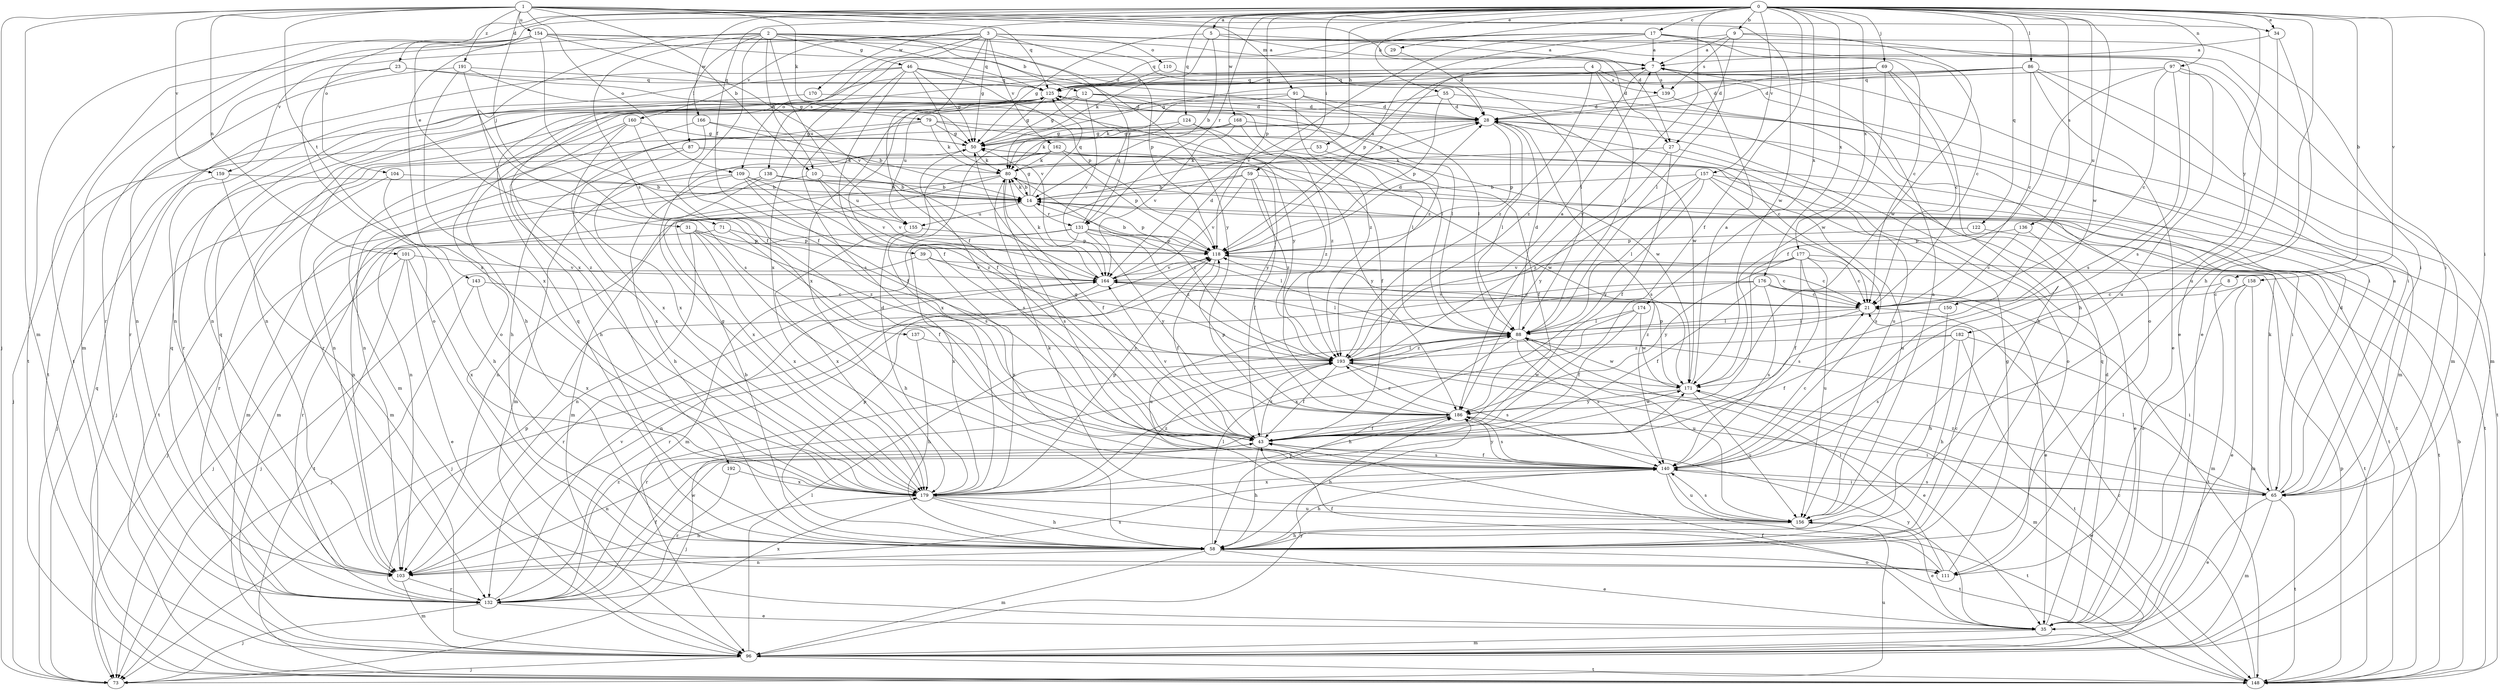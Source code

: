strict digraph  {
0;
1;
2;
3;
4;
5;
7;
8;
9;
10;
12;
14;
17;
21;
23;
27;
28;
29;
31;
34;
35;
39;
43;
46;
50;
53;
55;
58;
59;
65;
69;
71;
73;
79;
80;
86;
87;
88;
91;
96;
97;
101;
103;
104;
109;
110;
111;
118;
122;
124;
125;
131;
132;
136;
137;
138;
139;
140;
143;
148;
150;
154;
155;
156;
157;
158;
159;
160;
162;
164;
166;
168;
170;
171;
174;
176;
177;
179;
182;
186;
191;
192;
193;
0 -> 5  [label=a];
0 -> 8  [label=b];
0 -> 9  [label=b];
0 -> 17  [label=c];
0 -> 23  [label=d];
0 -> 29  [label=e];
0 -> 31  [label=e];
0 -> 34  [label=e];
0 -> 39  [label=f];
0 -> 43  [label=f];
0 -> 53  [label=h];
0 -> 55  [label=h];
0 -> 58  [label=h];
0 -> 59  [label=i];
0 -> 65  [label=i];
0 -> 69  [label=j];
0 -> 86  [label=l];
0 -> 97  [label=n];
0 -> 104  [label=o];
0 -> 118  [label=p];
0 -> 122  [label=q];
0 -> 124  [label=q];
0 -> 131  [label=r];
0 -> 136  [label=s];
0 -> 150  [label=u];
0 -> 157  [label=v];
0 -> 158  [label=v];
0 -> 166  [label=w];
0 -> 168  [label=w];
0 -> 170  [label=w];
0 -> 171  [label=w];
0 -> 174  [label=x];
0 -> 176  [label=x];
0 -> 177  [label=x];
0 -> 182  [label=y];
0 -> 186  [label=y];
1 -> 10  [label=b];
1 -> 27  [label=d];
1 -> 34  [label=e];
1 -> 71  [label=j];
1 -> 73  [label=j];
1 -> 79  [label=k];
1 -> 91  [label=m];
1 -> 96  [label=m];
1 -> 101  [label=n];
1 -> 109  [label=o];
1 -> 125  [label=q];
1 -> 143  [label=t];
1 -> 154  [label=u];
1 -> 159  [label=v];
1 -> 171  [label=w];
1 -> 191  [label=z];
2 -> 10  [label=b];
2 -> 12  [label=b];
2 -> 43  [label=f];
2 -> 46  [label=g];
2 -> 87  [label=l];
2 -> 88  [label=l];
2 -> 125  [label=q];
2 -> 131  [label=r];
2 -> 137  [label=s];
2 -> 148  [label=t];
2 -> 155  [label=u];
2 -> 179  [label=x];
3 -> 21  [label=c];
3 -> 35  [label=e];
3 -> 43  [label=f];
3 -> 50  [label=g];
3 -> 65  [label=i];
3 -> 109  [label=o];
3 -> 110  [label=o];
3 -> 118  [label=p];
3 -> 138  [label=s];
3 -> 159  [label=v];
3 -> 160  [label=v];
3 -> 162  [label=v];
4 -> 65  [label=i];
4 -> 88  [label=l];
4 -> 103  [label=n];
4 -> 139  [label=s];
4 -> 192  [label=z];
4 -> 193  [label=z];
5 -> 7  [label=a];
5 -> 14  [label=b];
5 -> 27  [label=d];
5 -> 50  [label=g];
5 -> 80  [label=k];
7 -> 125  [label=q];
7 -> 139  [label=s];
7 -> 193  [label=z];
8 -> 21  [label=c];
8 -> 96  [label=m];
9 -> 7  [label=a];
9 -> 27  [label=d];
9 -> 118  [label=p];
9 -> 139  [label=s];
9 -> 140  [label=s];
9 -> 171  [label=w];
10 -> 14  [label=b];
10 -> 96  [label=m];
10 -> 155  [label=u];
10 -> 164  [label=v];
12 -> 28  [label=d];
12 -> 50  [label=g];
12 -> 88  [label=l];
12 -> 111  [label=o];
12 -> 155  [label=u];
12 -> 164  [label=v];
12 -> 171  [label=w];
14 -> 7  [label=a];
14 -> 50  [label=g];
14 -> 80  [label=k];
14 -> 118  [label=p];
14 -> 125  [label=q];
14 -> 131  [label=r];
14 -> 148  [label=t];
14 -> 155  [label=u];
17 -> 7  [label=a];
17 -> 21  [label=c];
17 -> 65  [label=i];
17 -> 88  [label=l];
17 -> 118  [label=p];
17 -> 125  [label=q];
17 -> 164  [label=v];
17 -> 179  [label=x];
21 -> 88  [label=l];
21 -> 164  [label=v];
21 -> 193  [label=z];
23 -> 103  [label=n];
23 -> 111  [label=o];
23 -> 125  [label=q];
23 -> 186  [label=y];
27 -> 43  [label=f];
27 -> 80  [label=k];
27 -> 111  [label=o];
27 -> 186  [label=y];
28 -> 50  [label=g];
28 -> 88  [label=l];
28 -> 103  [label=n];
28 -> 118  [label=p];
28 -> 140  [label=s];
28 -> 156  [label=u];
29 -> 28  [label=d];
31 -> 58  [label=h];
31 -> 103  [label=n];
31 -> 118  [label=p];
31 -> 179  [label=x];
31 -> 193  [label=z];
34 -> 7  [label=a];
34 -> 35  [label=e];
34 -> 156  [label=u];
35 -> 28  [label=d];
35 -> 43  [label=f];
35 -> 96  [label=m];
35 -> 125  [label=q];
35 -> 186  [label=y];
39 -> 21  [label=c];
39 -> 73  [label=j];
39 -> 164  [label=v];
39 -> 179  [label=x];
43 -> 50  [label=g];
43 -> 58  [label=h];
43 -> 103  [label=n];
43 -> 140  [label=s];
43 -> 164  [label=v];
43 -> 193  [label=z];
46 -> 43  [label=f];
46 -> 50  [label=g];
46 -> 103  [label=n];
46 -> 118  [label=p];
46 -> 125  [label=q];
46 -> 132  [label=r];
46 -> 140  [label=s];
46 -> 164  [label=v];
46 -> 193  [label=z];
50 -> 80  [label=k];
50 -> 140  [label=s];
50 -> 171  [label=w];
53 -> 43  [label=f];
53 -> 80  [label=k];
55 -> 28  [label=d];
55 -> 96  [label=m];
55 -> 118  [label=p];
55 -> 132  [label=r];
58 -> 14  [label=b];
58 -> 21  [label=c];
58 -> 35  [label=e];
58 -> 88  [label=l];
58 -> 96  [label=m];
58 -> 103  [label=n];
58 -> 111  [label=o];
58 -> 118  [label=p];
58 -> 125  [label=q];
59 -> 14  [label=b];
59 -> 43  [label=f];
59 -> 65  [label=i];
59 -> 103  [label=n];
59 -> 164  [label=v];
59 -> 193  [label=z];
65 -> 7  [label=a];
65 -> 28  [label=d];
65 -> 35  [label=e];
65 -> 80  [label=k];
65 -> 88  [label=l];
65 -> 96  [label=m];
65 -> 140  [label=s];
65 -> 148  [label=t];
65 -> 193  [label=z];
69 -> 21  [label=c];
69 -> 28  [label=d];
69 -> 58  [label=h];
69 -> 103  [label=n];
69 -> 125  [label=q];
69 -> 171  [label=w];
71 -> 43  [label=f];
71 -> 73  [label=j];
71 -> 118  [label=p];
73 -> 125  [label=q];
73 -> 156  [label=u];
79 -> 50  [label=g];
79 -> 58  [label=h];
79 -> 73  [label=j];
79 -> 80  [label=k];
79 -> 171  [label=w];
79 -> 186  [label=y];
80 -> 14  [label=b];
80 -> 43  [label=f];
80 -> 96  [label=m];
80 -> 103  [label=n];
80 -> 140  [label=s];
80 -> 193  [label=z];
86 -> 21  [label=c];
86 -> 28  [label=d];
86 -> 35  [label=e];
86 -> 50  [label=g];
86 -> 65  [label=i];
86 -> 96  [label=m];
86 -> 125  [label=q];
86 -> 179  [label=x];
87 -> 80  [label=k];
87 -> 148  [label=t];
87 -> 179  [label=x];
87 -> 193  [label=z];
88 -> 28  [label=d];
88 -> 58  [label=h];
88 -> 140  [label=s];
88 -> 156  [label=u];
88 -> 171  [label=w];
88 -> 193  [label=z];
91 -> 28  [label=d];
91 -> 58  [label=h];
91 -> 80  [label=k];
91 -> 88  [label=l];
91 -> 193  [label=z];
96 -> 73  [label=j];
96 -> 88  [label=l];
96 -> 148  [label=t];
96 -> 186  [label=y];
97 -> 21  [label=c];
97 -> 43  [label=f];
97 -> 96  [label=m];
97 -> 125  [label=q];
97 -> 140  [label=s];
97 -> 156  [label=u];
101 -> 35  [label=e];
101 -> 73  [label=j];
101 -> 148  [label=t];
101 -> 164  [label=v];
101 -> 179  [label=x];
103 -> 96  [label=m];
103 -> 125  [label=q];
103 -> 132  [label=r];
103 -> 140  [label=s];
104 -> 14  [label=b];
104 -> 58  [label=h];
104 -> 132  [label=r];
109 -> 14  [label=b];
109 -> 58  [label=h];
109 -> 96  [label=m];
109 -> 140  [label=s];
109 -> 164  [label=v];
109 -> 193  [label=z];
110 -> 111  [label=o];
110 -> 125  [label=q];
111 -> 43  [label=f];
111 -> 50  [label=g];
111 -> 88  [label=l];
118 -> 14  [label=b];
118 -> 21  [label=c];
118 -> 28  [label=d];
118 -> 43  [label=f];
118 -> 164  [label=v];
122 -> 118  [label=p];
122 -> 148  [label=t];
124 -> 50  [label=g];
124 -> 80  [label=k];
124 -> 88  [label=l];
124 -> 193  [label=z];
125 -> 28  [label=d];
125 -> 43  [label=f];
125 -> 50  [label=g];
125 -> 88  [label=l];
131 -> 88  [label=l];
131 -> 96  [label=m];
131 -> 118  [label=p];
131 -> 125  [label=q];
131 -> 132  [label=r];
131 -> 179  [label=x];
131 -> 186  [label=y];
131 -> 193  [label=z];
132 -> 35  [label=e];
132 -> 43  [label=f];
132 -> 73  [label=j];
132 -> 118  [label=p];
132 -> 125  [label=q];
132 -> 164  [label=v];
132 -> 171  [label=w];
132 -> 179  [label=x];
132 -> 193  [label=z];
136 -> 21  [label=c];
136 -> 35  [label=e];
136 -> 118  [label=p];
137 -> 58  [label=h];
137 -> 193  [label=z];
138 -> 14  [label=b];
138 -> 103  [label=n];
138 -> 148  [label=t];
138 -> 179  [label=x];
139 -> 28  [label=d];
139 -> 58  [label=h];
140 -> 21  [label=c];
140 -> 43  [label=f];
140 -> 58  [label=h];
140 -> 65  [label=i];
140 -> 148  [label=t];
140 -> 156  [label=u];
140 -> 179  [label=x];
140 -> 186  [label=y];
143 -> 21  [label=c];
143 -> 73  [label=j];
143 -> 179  [label=x];
148 -> 14  [label=b];
148 -> 21  [label=c];
148 -> 118  [label=p];
148 -> 171  [label=w];
150 -> 58  [label=h];
150 -> 88  [label=l];
154 -> 7  [label=a];
154 -> 28  [label=d];
154 -> 43  [label=f];
154 -> 96  [label=m];
154 -> 132  [label=r];
154 -> 148  [label=t];
154 -> 164  [label=v];
154 -> 179  [label=x];
154 -> 186  [label=y];
155 -> 118  [label=p];
155 -> 179  [label=x];
156 -> 7  [label=a];
156 -> 35  [label=e];
156 -> 58  [label=h];
156 -> 80  [label=k];
156 -> 140  [label=s];
157 -> 14  [label=b];
157 -> 88  [label=l];
157 -> 140  [label=s];
157 -> 148  [label=t];
157 -> 156  [label=u];
157 -> 186  [label=y];
157 -> 193  [label=z];
158 -> 21  [label=c];
158 -> 35  [label=e];
158 -> 96  [label=m];
158 -> 111  [label=o];
159 -> 14  [label=b];
159 -> 73  [label=j];
159 -> 96  [label=m];
160 -> 43  [label=f];
160 -> 50  [label=g];
160 -> 58  [label=h];
160 -> 96  [label=m];
160 -> 179  [label=x];
162 -> 73  [label=j];
162 -> 80  [label=k];
162 -> 96  [label=m];
162 -> 118  [label=p];
162 -> 148  [label=t];
162 -> 186  [label=y];
164 -> 21  [label=c];
164 -> 28  [label=d];
164 -> 80  [label=k];
164 -> 88  [label=l];
164 -> 103  [label=n];
164 -> 132  [label=r];
166 -> 14  [label=b];
166 -> 50  [label=g];
166 -> 103  [label=n];
166 -> 179  [label=x];
168 -> 21  [label=c];
168 -> 43  [label=f];
168 -> 50  [label=g];
168 -> 164  [label=v];
168 -> 179  [label=x];
170 -> 28  [label=d];
170 -> 132  [label=r];
171 -> 7  [label=a];
171 -> 96  [label=m];
171 -> 118  [label=p];
171 -> 156  [label=u];
171 -> 186  [label=y];
174 -> 43  [label=f];
174 -> 88  [label=l];
174 -> 171  [label=w];
174 -> 179  [label=x];
176 -> 21  [label=c];
176 -> 35  [label=e];
176 -> 43  [label=f];
176 -> 132  [label=r];
176 -> 140  [label=s];
176 -> 148  [label=t];
176 -> 156  [label=u];
177 -> 21  [label=c];
177 -> 43  [label=f];
177 -> 73  [label=j];
177 -> 140  [label=s];
177 -> 148  [label=t];
177 -> 156  [label=u];
177 -> 164  [label=v];
177 -> 186  [label=y];
179 -> 28  [label=d];
179 -> 50  [label=g];
179 -> 58  [label=h];
179 -> 103  [label=n];
179 -> 118  [label=p];
179 -> 148  [label=t];
179 -> 156  [label=u];
179 -> 186  [label=y];
179 -> 193  [label=z];
182 -> 43  [label=f];
182 -> 58  [label=h];
182 -> 65  [label=i];
182 -> 140  [label=s];
182 -> 148  [label=t];
182 -> 193  [label=z];
186 -> 43  [label=f];
186 -> 58  [label=h];
186 -> 65  [label=i];
186 -> 73  [label=j];
186 -> 118  [label=p];
186 -> 140  [label=s];
186 -> 171  [label=w];
186 -> 193  [label=z];
191 -> 50  [label=g];
191 -> 125  [label=q];
191 -> 140  [label=s];
191 -> 148  [label=t];
191 -> 179  [label=x];
192 -> 132  [label=r];
192 -> 179  [label=x];
193 -> 7  [label=a];
193 -> 35  [label=e];
193 -> 43  [label=f];
193 -> 88  [label=l];
193 -> 132  [label=r];
193 -> 140  [label=s];
193 -> 171  [label=w];
}

